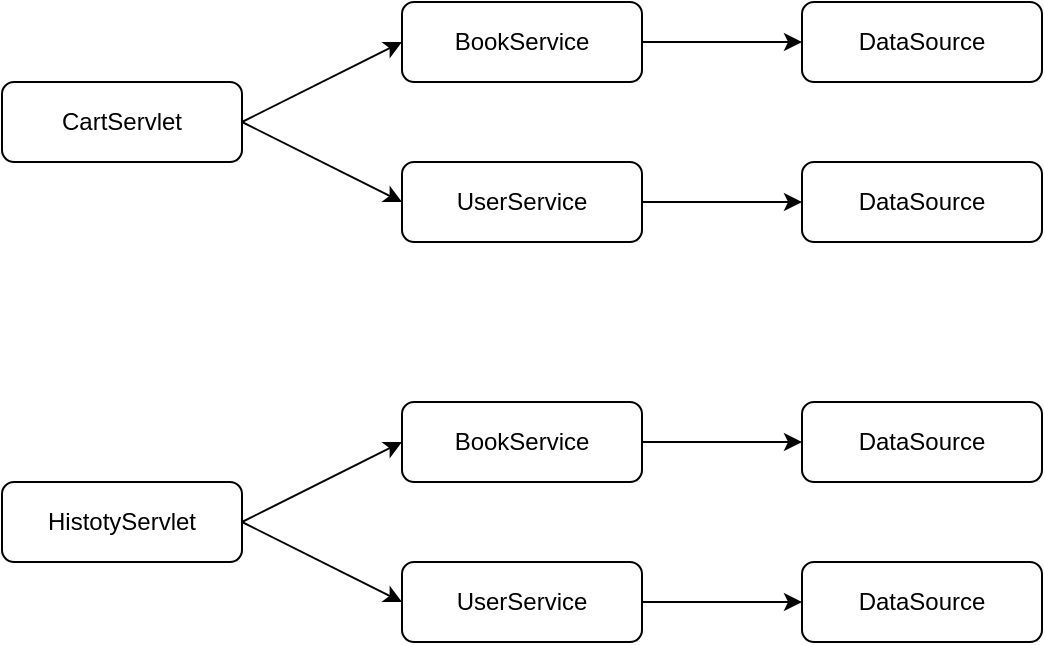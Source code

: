 <mxfile version="14.7.4" type="device" pages="2"><diagram id="5ojM_W6St6AdkDIxLhZy" name="Page-1"><mxGraphModel dx="782" dy="468" grid="1" gridSize="10" guides="1" tooltips="1" connect="1" arrows="1" fold="1" page="1" pageScale="1" pageWidth="827" pageHeight="1169" math="0" shadow="0"><root><mxCell id="0"/><mxCell id="1" parent="0"/><mxCell id="7ilBiugMJ0Dl67vJgW5H-20" style="edgeStyle=none;rounded=0;orthogonalLoop=1;jettySize=auto;html=1;exitX=1;exitY=0.5;exitDx=0;exitDy=0;entryX=0;entryY=0.5;entryDx=0;entryDy=0;" edge="1" parent="1" source="7ilBiugMJ0Dl67vJgW5H-3" target="7ilBiugMJ0Dl67vJgW5H-7"><mxGeometry relative="1" as="geometry"/></mxCell><mxCell id="7ilBiugMJ0Dl67vJgW5H-3" value="BookService" style="rounded=1;whiteSpace=wrap;html=1;" vertex="1" parent="1"><mxGeometry x="320" y="280" width="120" height="40" as="geometry"/></mxCell><mxCell id="7ilBiugMJ0Dl67vJgW5H-17" style="edgeStyle=none;rounded=0;orthogonalLoop=1;jettySize=auto;html=1;exitX=1;exitY=0.5;exitDx=0;exitDy=0;entryX=0;entryY=0.5;entryDx=0;entryDy=0;" edge="1" parent="1" source="7ilBiugMJ0Dl67vJgW5H-4" target="7ilBiugMJ0Dl67vJgW5H-5"><mxGeometry relative="1" as="geometry"/></mxCell><mxCell id="7ilBiugMJ0Dl67vJgW5H-4" value="UserService" style="rounded=1;whiteSpace=wrap;html=1;" vertex="1" parent="1"><mxGeometry x="320" y="160" width="120" height="40" as="geometry"/></mxCell><mxCell id="7ilBiugMJ0Dl67vJgW5H-5" value="DataSource" style="rounded=1;whiteSpace=wrap;html=1;" vertex="1" parent="1"><mxGeometry x="520" y="160" width="120" height="40" as="geometry"/></mxCell><mxCell id="7ilBiugMJ0Dl67vJgW5H-7" value="DataSource" style="rounded=1;whiteSpace=wrap;html=1;" vertex="1" parent="1"><mxGeometry x="520" y="280" width="120" height="40" as="geometry"/></mxCell><mxCell id="7ilBiugMJ0Dl67vJgW5H-14" style="rounded=0;orthogonalLoop=1;jettySize=auto;html=1;entryX=0;entryY=0.5;entryDx=0;entryDy=0;exitX=1;exitY=0.5;exitDx=0;exitDy=0;" edge="1" parent="1" source="7ilBiugMJ0Dl67vJgW5H-8" target="7ilBiugMJ0Dl67vJgW5H-10"><mxGeometry relative="1" as="geometry"/></mxCell><mxCell id="7ilBiugMJ0Dl67vJgW5H-15" style="edgeStyle=none;rounded=0;orthogonalLoop=1;jettySize=auto;html=1;exitX=1;exitY=0.5;exitDx=0;exitDy=0;entryX=0;entryY=0.5;entryDx=0;entryDy=0;" edge="1" parent="1" source="7ilBiugMJ0Dl67vJgW5H-8" target="7ilBiugMJ0Dl67vJgW5H-4"><mxGeometry relative="1" as="geometry"/></mxCell><mxCell id="7ilBiugMJ0Dl67vJgW5H-8" value="CartServlet" style="rounded=1;whiteSpace=wrap;html=1;" vertex="1" parent="1"><mxGeometry x="120" y="120" width="120" height="40" as="geometry"/></mxCell><mxCell id="7ilBiugMJ0Dl67vJgW5H-18" style="edgeStyle=none;rounded=0;orthogonalLoop=1;jettySize=auto;html=1;exitX=1;exitY=0.5;exitDx=0;exitDy=0;entryX=0;entryY=0.5;entryDx=0;entryDy=0;" edge="1" parent="1" source="7ilBiugMJ0Dl67vJgW5H-9" target="7ilBiugMJ0Dl67vJgW5H-3"><mxGeometry relative="1" as="geometry"/></mxCell><mxCell id="7ilBiugMJ0Dl67vJgW5H-19" style="edgeStyle=none;rounded=0;orthogonalLoop=1;jettySize=auto;html=1;exitX=1;exitY=0.5;exitDx=0;exitDy=0;entryX=0;entryY=0.5;entryDx=0;entryDy=0;" edge="1" parent="1" source="7ilBiugMJ0Dl67vJgW5H-9" target="7ilBiugMJ0Dl67vJgW5H-11"><mxGeometry relative="1" as="geometry"/></mxCell><mxCell id="7ilBiugMJ0Dl67vJgW5H-9" value="HistotyServlet" style="rounded=1;whiteSpace=wrap;html=1;" vertex="1" parent="1"><mxGeometry x="120" y="320" width="120" height="40" as="geometry"/></mxCell><mxCell id="7ilBiugMJ0Dl67vJgW5H-16" style="edgeStyle=none;rounded=0;orthogonalLoop=1;jettySize=auto;html=1;exitX=1;exitY=0.5;exitDx=0;exitDy=0;entryX=0;entryY=0.5;entryDx=0;entryDy=0;" edge="1" parent="1" source="7ilBiugMJ0Dl67vJgW5H-10" target="7ilBiugMJ0Dl67vJgW5H-13"><mxGeometry relative="1" as="geometry"/></mxCell><mxCell id="7ilBiugMJ0Dl67vJgW5H-10" value="BookService" style="rounded=1;whiteSpace=wrap;html=1;" vertex="1" parent="1"><mxGeometry x="320" y="80" width="120" height="40" as="geometry"/></mxCell><mxCell id="7ilBiugMJ0Dl67vJgW5H-21" style="edgeStyle=none;rounded=0;orthogonalLoop=1;jettySize=auto;html=1;exitX=1;exitY=0.5;exitDx=0;exitDy=0;entryX=0;entryY=0.5;entryDx=0;entryDy=0;" edge="1" parent="1" source="7ilBiugMJ0Dl67vJgW5H-11" target="7ilBiugMJ0Dl67vJgW5H-12"><mxGeometry relative="1" as="geometry"/></mxCell><mxCell id="7ilBiugMJ0Dl67vJgW5H-11" value="UserService" style="rounded=1;whiteSpace=wrap;html=1;" vertex="1" parent="1"><mxGeometry x="320" y="360" width="120" height="40" as="geometry"/></mxCell><mxCell id="7ilBiugMJ0Dl67vJgW5H-12" value="DataSource" style="rounded=1;whiteSpace=wrap;html=1;" vertex="1" parent="1"><mxGeometry x="520" y="360" width="120" height="40" as="geometry"/></mxCell><mxCell id="7ilBiugMJ0Dl67vJgW5H-13" value="DataSource" style="rounded=1;whiteSpace=wrap;html=1;" vertex="1" parent="1"><mxGeometry x="520" y="80" width="120" height="40" as="geometry"/></mxCell></root></mxGraphModel></diagram><diagram id="o6bMnXN7HQWUKrPysoA2" name="Page-2"><mxGraphModel dx="782" dy="468" grid="1" gridSize="10" guides="1" tooltips="1" connect="1" arrows="1" fold="1" page="1" pageScale="1" pageWidth="827" pageHeight="1169" math="0" shadow="0"><root><mxCell id="LHjeQj7e7EJVQNT1JFod-0"/><mxCell id="LHjeQj7e7EJVQNT1JFod-1" parent="LHjeQj7e7EJVQNT1JFod-0"/><mxCell id="LHjeQj7e7EJVQNT1JFod-22" style="edgeStyle=none;rounded=0;orthogonalLoop=1;jettySize=auto;html=1;exitX=0;exitY=0.5;exitDx=0;exitDy=0;entryX=1;entryY=0.5;entryDx=0;entryDy=0;" edge="1" parent="LHjeQj7e7EJVQNT1JFod-1" source="LHjeQj7e7EJVQNT1JFod-3" target="LHjeQj7e7EJVQNT1JFod-13"><mxGeometry relative="1" as="geometry"/></mxCell><mxCell id="LHjeQj7e7EJVQNT1JFod-23" style="edgeStyle=none;rounded=0;orthogonalLoop=1;jettySize=auto;html=1;exitX=0;exitY=0.5;exitDx=0;exitDy=0;entryX=1;entryY=0.5;entryDx=0;entryDy=0;" edge="1" parent="LHjeQj7e7EJVQNT1JFod-1" source="LHjeQj7e7EJVQNT1JFod-3" target="LHjeQj7e7EJVQNT1JFod-10"><mxGeometry relative="1" as="geometry"/></mxCell><mxCell id="LHjeQj7e7EJVQNT1JFod-3" value="BookService" style="rounded=1;whiteSpace=wrap;html=1;" vertex="1" parent="LHjeQj7e7EJVQNT1JFod-1"><mxGeometry x="320" y="280" width="120" height="40" as="geometry"/></mxCell><mxCell id="LHjeQj7e7EJVQNT1JFod-20" style="edgeStyle=none;rounded=0;orthogonalLoop=1;jettySize=auto;html=1;exitX=0;exitY=0.5;exitDx=0;exitDy=0;entryX=1;entryY=0.5;entryDx=0;entryDy=0;" edge="1" parent="LHjeQj7e7EJVQNT1JFod-1" source="LHjeQj7e7EJVQNT1JFod-7" target="LHjeQj7e7EJVQNT1JFod-3"><mxGeometry relative="1" as="geometry"/></mxCell><mxCell id="LHjeQj7e7EJVQNT1JFod-21" style="edgeStyle=none;rounded=0;orthogonalLoop=1;jettySize=auto;html=1;exitX=0;exitY=0.5;exitDx=0;exitDy=0;entryX=1;entryY=0.5;entryDx=0;entryDy=0;" edge="1" parent="LHjeQj7e7EJVQNT1JFod-1" source="LHjeQj7e7EJVQNT1JFod-7" target="LHjeQj7e7EJVQNT1JFod-17"><mxGeometry relative="1" as="geometry"/></mxCell><mxCell id="LHjeQj7e7EJVQNT1JFod-7" value="DataSource" style="rounded=1;whiteSpace=wrap;html=1;" vertex="1" parent="LHjeQj7e7EJVQNT1JFod-1"><mxGeometry x="520" y="320" width="120" height="40" as="geometry"/></mxCell><mxCell id="LHjeQj7e7EJVQNT1JFod-10" value="CartServlet" style="rounded=1;whiteSpace=wrap;html=1;" vertex="1" parent="LHjeQj7e7EJVQNT1JFod-1"><mxGeometry x="120" y="360" width="120" height="40" as="geometry"/></mxCell><mxCell id="LHjeQj7e7EJVQNT1JFod-13" value="HistotyServlet" style="rounded=1;whiteSpace=wrap;html=1;" vertex="1" parent="LHjeQj7e7EJVQNT1JFod-1"><mxGeometry x="120" y="280" width="120" height="40" as="geometry"/></mxCell><mxCell id="LHjeQj7e7EJVQNT1JFod-24" style="edgeStyle=none;rounded=0;orthogonalLoop=1;jettySize=auto;html=1;exitX=0;exitY=0.5;exitDx=0;exitDy=0;entryX=1;entryY=0.5;entryDx=0;entryDy=0;" edge="1" parent="LHjeQj7e7EJVQNT1JFod-1" source="LHjeQj7e7EJVQNT1JFod-17" target="LHjeQj7e7EJVQNT1JFod-13"><mxGeometry relative="1" as="geometry"/></mxCell><mxCell id="LHjeQj7e7EJVQNT1JFod-25" style="edgeStyle=none;rounded=0;orthogonalLoop=1;jettySize=auto;html=1;exitX=0;exitY=0.5;exitDx=0;exitDy=0;entryX=1;entryY=0.5;entryDx=0;entryDy=0;" edge="1" parent="LHjeQj7e7EJVQNT1JFod-1" source="LHjeQj7e7EJVQNT1JFod-17" target="LHjeQj7e7EJVQNT1JFod-10"><mxGeometry relative="1" as="geometry"/></mxCell><mxCell id="LHjeQj7e7EJVQNT1JFod-17" value="UserService" style="rounded=1;whiteSpace=wrap;html=1;" vertex="1" parent="LHjeQj7e7EJVQNT1JFod-1"><mxGeometry x="320" y="360" width="120" height="40" as="geometry"/></mxCell></root></mxGraphModel></diagram></mxfile>